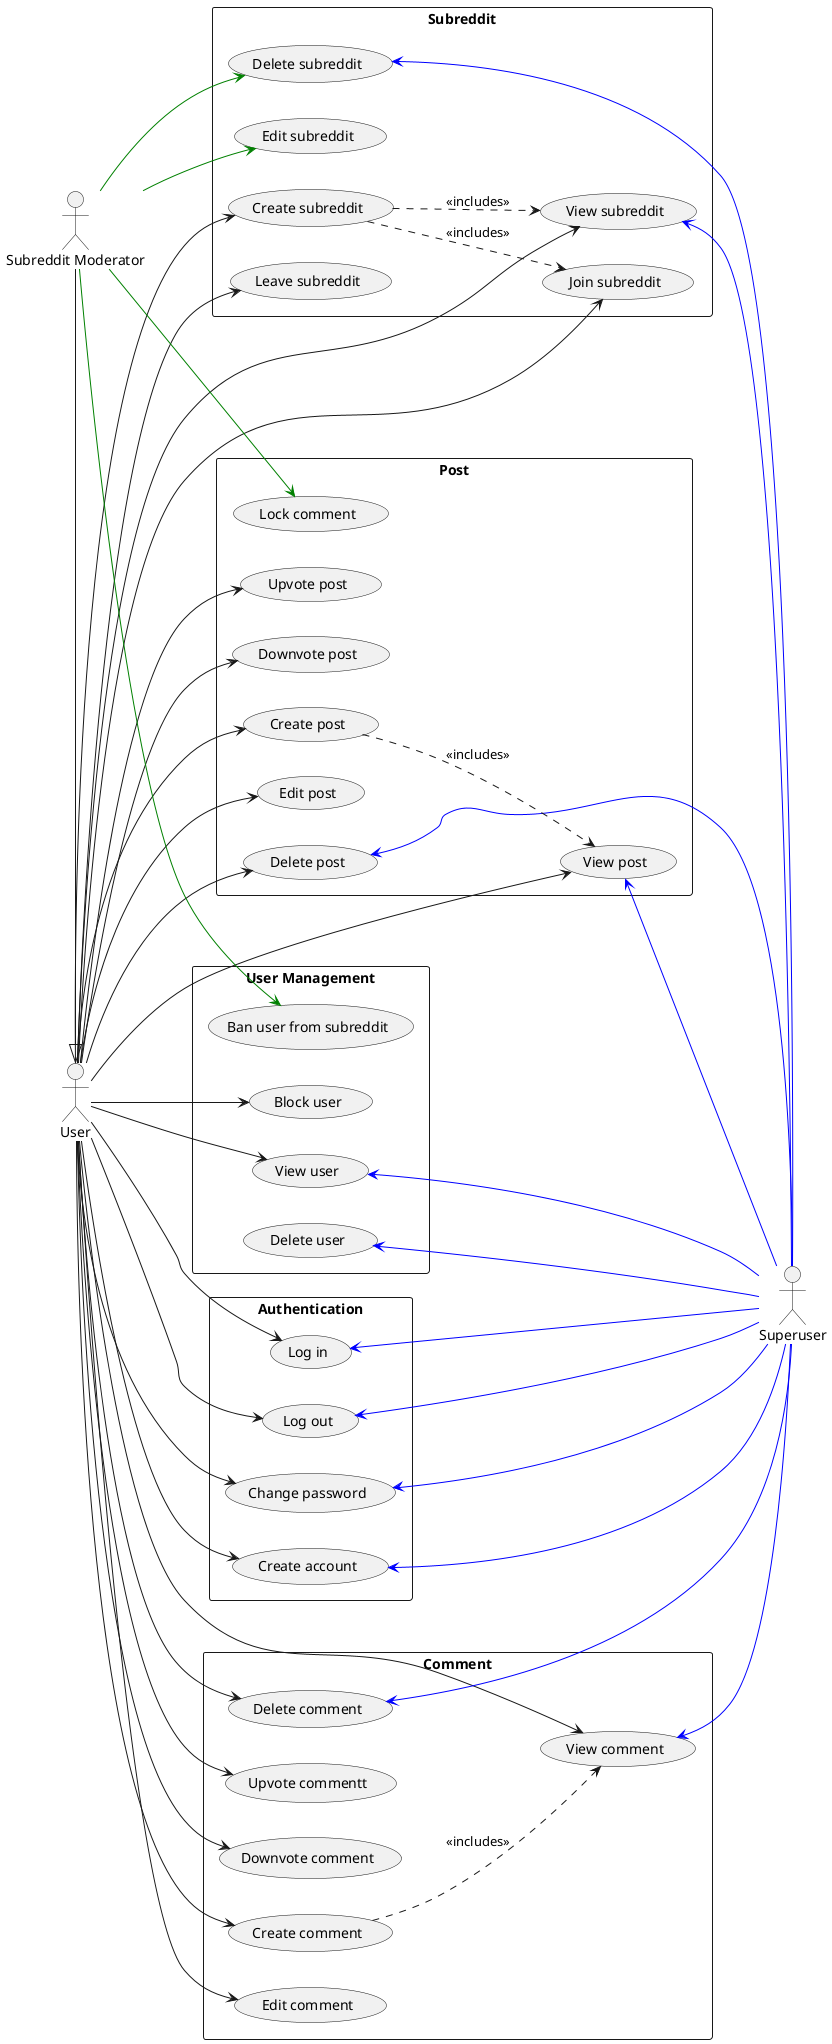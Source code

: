 @startuml
skinparam packageStyle rectangle
left to right direction
actor "User" as user
actor "Subreddit Moderator" as mod
actor "Superuser" as su
mod -|> user

rectangle Post as post {
  usecase "Create post" as post_create
  usecase "View post" as post_read
  usecase "Edit post" as post_update
  usecase "Delete post" as post_delete

  usecase "Upvote post" as post_up
  usecase "Downvote post" as post_down
  usecase "Lock comment" as post_lock
}

rectangle Comment as cmt {
  usecase "Create comment" as cmt_create
  usecase "View comment" as cmt_read
  usecase "Edit comment" as cmt_update
  usecase "Delete comment" as cmt_delete

  usecase "Upvote commentt" as cmt_up
  usecase "Downvote comment" as cmt_down
}

rectangle Subreddit as sub {
  usecase "Create subreddit" as sub_create
  usecase "View subreddit" as sub_read
  usecase "Edit subreddit" as sub_update
  usecase "Delete subreddit" as sub_delete

  usecase "Join subreddit" as sub_join
  usecase "Leave subreddit" as sub_leave
}

rectangle "User Management" as user_mng {
  usecase "View user" as user_read
  usecase "Delete user" as user_delete
  usecase "Block user" as user_block
  usecase "Ban user from subreddit" as user_ban
}

rectangle "Authentication" as auth {
  usecase "Create account" as acc_create
  usecase "Log in" as login
  usecase "Log out" as logout
  usecase "Change password" as pwd_change
}

user --> acc_create
user --> login
user --> logout
user --> pwd_change

user --> post_create
user --> post_read
user --> post_update
user --> post_delete

user --> post_up
user --> post_down

user --> cmt_create
user --> cmt_read
user --> cmt_update
user --> cmt_delete

user --> cmt_up
user --> cmt_down

user --> sub_create
user --> sub_read
user --> sub_join
user --> sub_leave

user --> user_block
user --> user_read

mod -[#green]-> post_lock
mod -[#green]-> sub_update
mod -[#green]-> sub_delete
mod -[#green]-> user_ban

post_read   <-[#blue]- su
post_delete <-[#blue]- su
cmt_read    <-[#blue]- su
cmt_delete  <-[#blue]- su
sub_read    <-[#blue]- su
sub_delete  <-[#blue]- su
user_read   <-[#blue]- su
user_delete <-[#blue]- su

acc_create  <-[#blue]- su
login       <-[#blue]- su
logout      <-[#blue]- su
pwd_change  <-[#blue]- su

post_create ..> post_read : <<includes>>
cmt_create ..> cmt_read : <<includes>>
sub_create ..> sub_read : <<includes>>
sub_create ..> sub_join : <<includes>>

@enduml
